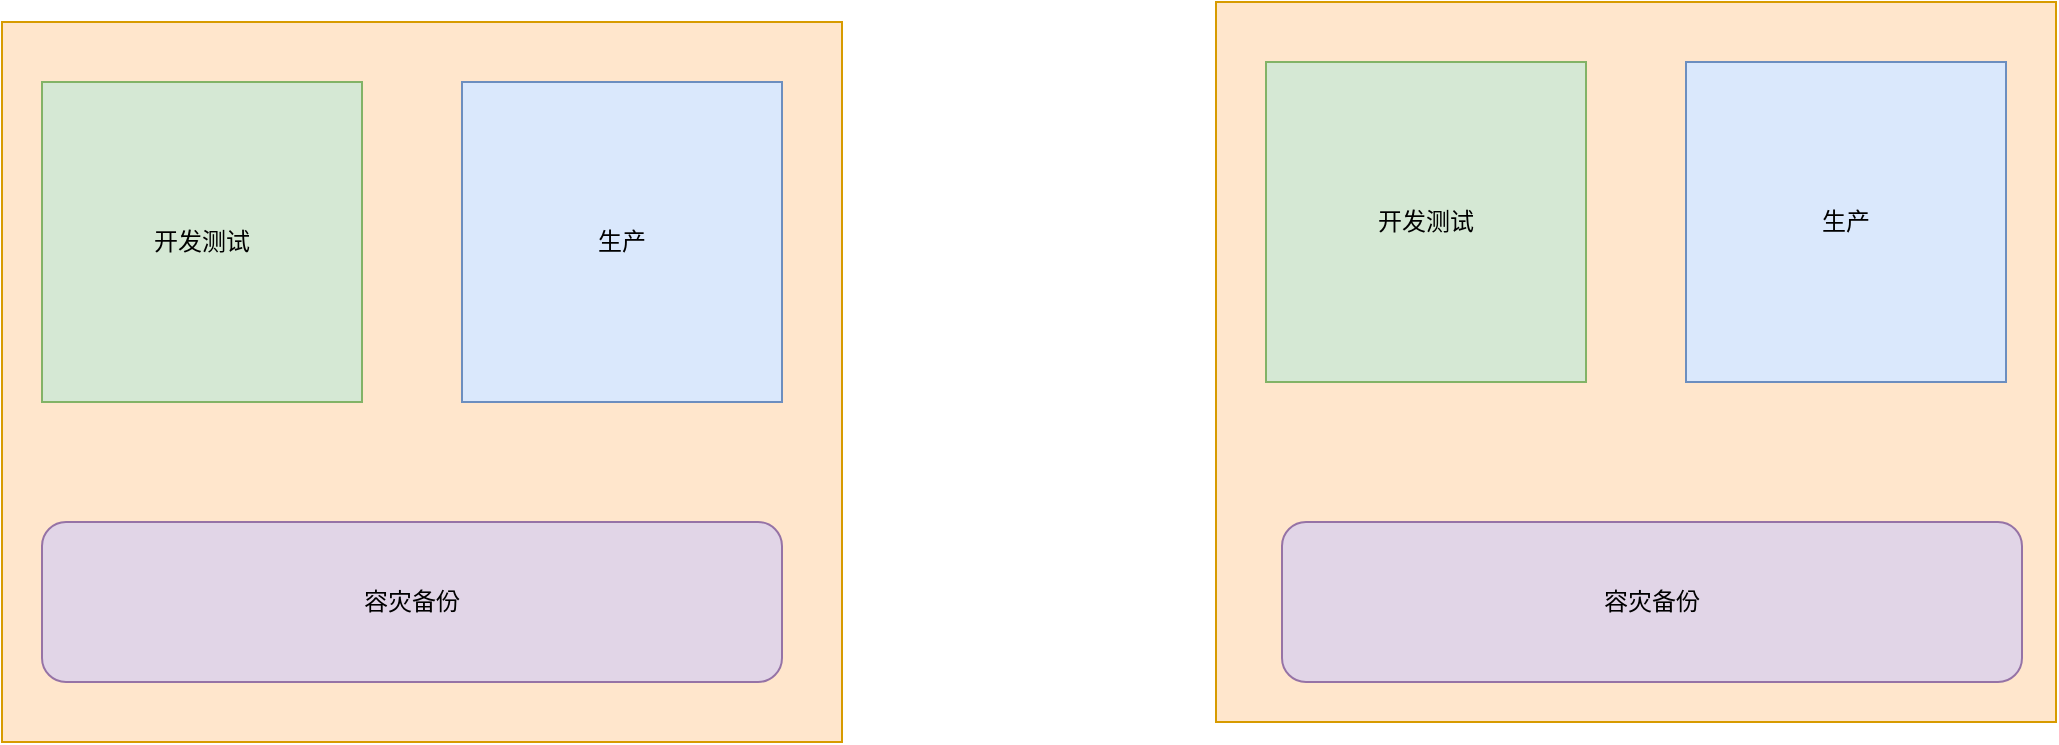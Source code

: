 <mxfile version="14.0.5" type="github">
  <diagram name="Page-1" id="e3a06f82-3646-2815-327d-82caf3d4e204">
    <mxGraphModel dx="1447" dy="803" grid="1" gridSize="10" guides="1" tooltips="1" connect="1" arrows="1" fold="1" page="1" pageScale="1.5" pageWidth="1169" pageHeight="826" background="none" math="0" shadow="0">
      <root>
        <mxCell id="0" style=";html=1;" />
        <mxCell id="1" style=";html=1;" parent="0" />
        <mxCell id="-C8kt0TjXY48vx6wbQoI-1" value="" style="rounded=0;whiteSpace=wrap;html=1;fillColor=#ffe6cc;strokeColor=#d79b00;" vertex="1" parent="1">
          <mxGeometry x="270" y="460" width="420" height="360" as="geometry" />
        </mxCell>
        <mxCell id="-C8kt0TjXY48vx6wbQoI-2" value="" style="rounded=0;whiteSpace=wrap;html=1;fillColor=#ffe6cc;strokeColor=#d79b00;" vertex="1" parent="1">
          <mxGeometry x="877" y="450" width="420" height="360" as="geometry" />
        </mxCell>
        <mxCell id="-C8kt0TjXY48vx6wbQoI-3" value="开发测试" style="whiteSpace=wrap;html=1;aspect=fixed;fillColor=#d5e8d4;strokeColor=#82b366;" vertex="1" parent="1">
          <mxGeometry x="290" y="490" width="160" height="160" as="geometry" />
        </mxCell>
        <mxCell id="-C8kt0TjXY48vx6wbQoI-4" value="生产" style="whiteSpace=wrap;html=1;aspect=fixed;fillColor=#dae8fc;strokeColor=#6c8ebf;" vertex="1" parent="1">
          <mxGeometry x="500" y="490" width="160" height="160" as="geometry" />
        </mxCell>
        <mxCell id="-C8kt0TjXY48vx6wbQoI-5" value="开发测试" style="whiteSpace=wrap;html=1;aspect=fixed;fillColor=#d5e8d4;strokeColor=#82b366;" vertex="1" parent="1">
          <mxGeometry x="902" y="480" width="160" height="160" as="geometry" />
        </mxCell>
        <mxCell id="-C8kt0TjXY48vx6wbQoI-6" value="生产" style="whiteSpace=wrap;html=1;aspect=fixed;fillColor=#dae8fc;strokeColor=#6c8ebf;" vertex="1" parent="1">
          <mxGeometry x="1112" y="480" width="160" height="160" as="geometry" />
        </mxCell>
        <mxCell id="-C8kt0TjXY48vx6wbQoI-7" value="容灾备份" style="rounded=1;whiteSpace=wrap;html=1;fillColor=#e1d5e7;strokeColor=#9673a6;" vertex="1" parent="1">
          <mxGeometry x="290" y="710" width="370" height="80" as="geometry" />
        </mxCell>
        <mxCell id="-C8kt0TjXY48vx6wbQoI-8" value="容灾备份" style="rounded=1;whiteSpace=wrap;html=1;fillColor=#e1d5e7;strokeColor=#9673a6;" vertex="1" parent="1">
          <mxGeometry x="910" y="710" width="370" height="80" as="geometry" />
        </mxCell>
      </root>
    </mxGraphModel>
  </diagram>
</mxfile>
